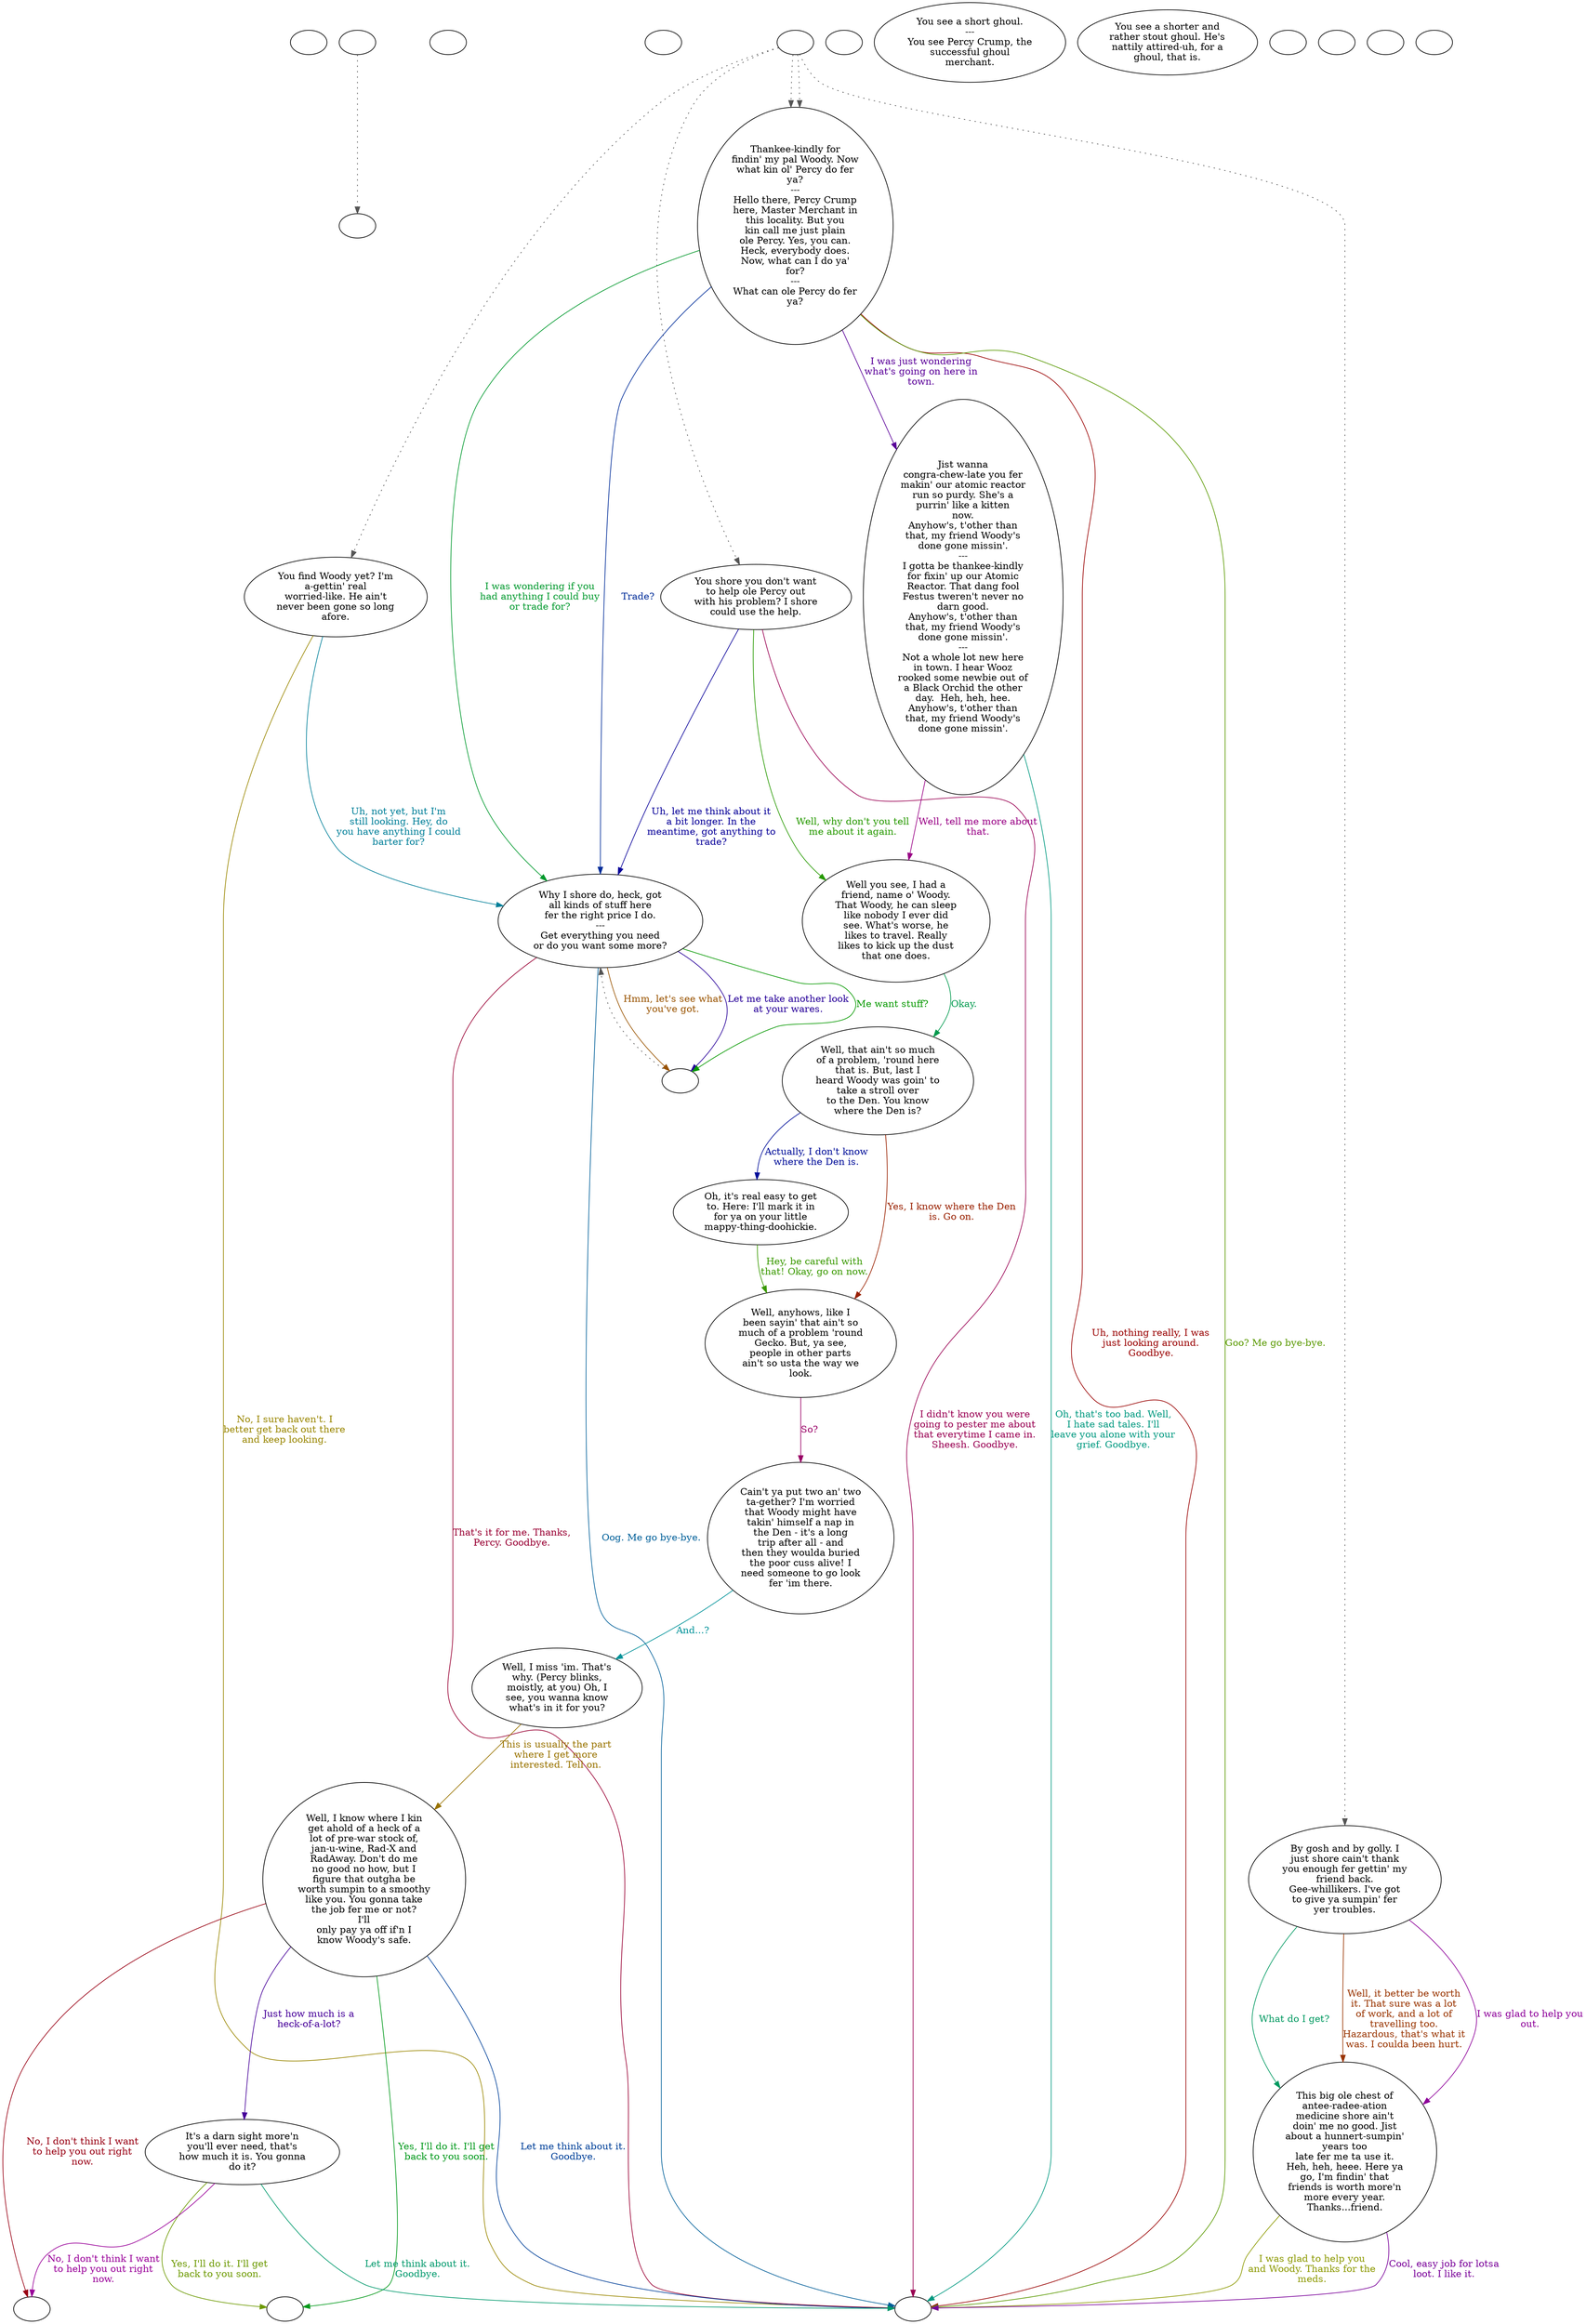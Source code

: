 digraph gcpercy {
  "checkPartyMembersNearDoor" [style=filled       fillcolor="#FFFFFF"       color="#000000"]
  "checkPartyMembersNearDoor" [label=""]
  "old_pickup_p_proc" [style=filled       fillcolor="#FFFFFF"       color="#000000"]
  "old_pickup_p_proc" [label=""]
  "pickup_p_proc" [style=filled       fillcolor="#FFFFFF"       color="#000000"]
  "pickup_p_proc" -> "old_pickup_p_proc" [style=dotted color="#555555"]
  "pickup_p_proc" [label=""]
  "start" [style=filled       fillcolor="#FFFFFF"       color="#000000"]
  "start" [label=""]
  "critter_p_proc" [style=filled       fillcolor="#FFFFFF"       color="#000000"]
  "critter_p_proc" [label=""]
  "talk_p_proc" [style=filled       fillcolor="#FFFFFF"       color="#000000"]
  "talk_p_proc" -> "Node004" [style=dotted color="#555555"]
  "talk_p_proc" -> "Node001" [style=dotted color="#555555"]
  "talk_p_proc" -> "Node002" [style=dotted color="#555555"]
  "talk_p_proc" -> "Node003" [style=dotted color="#555555"]
  "talk_p_proc" -> "Node004" [style=dotted color="#555555"]
  "talk_p_proc" [label=""]
  "destroy_p_proc" [style=filled       fillcolor="#FFFFFF"       color="#000000"]
  "destroy_p_proc" [label=""]
  "look_at_p_proc" [style=filled       fillcolor="#FFFFFF"       color="#000000"]
  "look_at_p_proc" [label="You see a short ghoul.\n---\nYou see Percy Crump, the\nsuccessful ghoul\nmerchant."]
  "description_p_proc" [style=filled       fillcolor="#FFFFFF"       color="#000000"]
  "description_p_proc" [label="You see a shorter and\nrather stout ghoul. He's\nnattily attired-uh, for a\nghoul, that is."]
  "use_skill_on_p_proc" [style=filled       fillcolor="#FFFFFF"       color="#000000"]
  "use_skill_on_p_proc" [label=""]
  "damage_p_proc" [style=filled       fillcolor="#FFFFFF"       color="#000000"]
  "damage_p_proc" [label=""]
  "map_enter_p_proc" [style=filled       fillcolor="#FFFFFF"       color="#000000"]
  "map_enter_p_proc" [label=""]
  "Node998" [style=filled       fillcolor="#FFFFFF"       color="#000000"]
  "Node998" [label=""]
  "Node999" [style=filled       fillcolor="#FFFFFF"       color="#000000"]
  "Node999" [label=""]
  "Node001" [style=filled       fillcolor="#FFFFFF"       color="#000000"]
  "Node001" [label="By gosh and by golly. I\njust shore cain't thank\nyou enough fer gettin' my\nfriend back.\nGee-whillikers. I've got\nto give ya sumpin' fer\nyer troubles."]
  "Node001" -> "Node007" [label="I was glad to help you\nout." color="#8D0099" fontcolor="#8D0099"]
  "Node001" -> "Node007" [label="What do I get?" color="#009960" fontcolor="#009960"]
  "Node001" -> "Node007" [label="Well, it better be worth\nit. That sure was a lot\nof work, and a lot of\ntravelling too.\nHazardous, that's what it\nwas. I coulda been hurt." color="#993400" fontcolor="#993400"]
  "Node002" [style=filled       fillcolor="#FFFFFF"       color="#000000"]
  "Node002" [label="You shore you don't want\nto help ole Percy out\nwith his problem? I shore\ncould use the help."]
  "Node002" -> "Node006" [label="Uh, let me think about it\na bit longer. In the\nmeantime, got anything to\ntrade?" color="#070099" fontcolor="#070099"]
  "Node002" -> "Node008" [label="Well, why don't you tell\nme about it again." color="#269900" fontcolor="#269900"]
  "Node002" -> "Node999" [label="I didn't know you were\ngoing to pester me about\nthat everytime I came in.\nSheesh. Goodbye." color="#990052" fontcolor="#990052"]
  "Node003" [style=filled       fillcolor="#FFFFFF"       color="#000000"]
  "Node003" [label="You find Woody yet? I'm\na-gettin' real\nworried-like. He ain't\nnever been gone so long\nafore."]
  "Node003" -> "Node006" [label="Uh, not yet, but I'm\nstill looking. Hey, do\nyou have anything I could\nbarter for?" color="#007F99" fontcolor="#007F99"]
  "Node003" -> "Node999" [label="No, I sure haven't. I\nbetter get back out there\nand keep looking." color="#998600" fontcolor="#998600"]
  "Node004" [style=filled       fillcolor="#FFFFFF"       color="#000000"]
  "Node004" [label="Thankee-kindly for\nfindin' my pal Woody. Now\nwhat kin ol' Percy do fer\nya?\n---\nHello there, Percy Crump\nhere, Master Merchant in\nthis locality. But you\nkin call me just plain\nole Percy. Yes, you can.\nHeck, everybody does.\nNow, what can I do ya'\nfor?\n---\nWhat can ole Percy do fer\nya?"]
  "Node004" -> "Node005" [label="I was just wondering\nwhat's going on here in\ntown." color="#5A0099" fontcolor="#5A0099"]
  "Node004" -> "Node006" [label="I was wondering if you\nhad anything I could buy\nor trade for?" color="#00992D" fontcolor="#00992D"]
  "Node004" -> "Node999" [label="Uh, nothing really, I was\njust looking around.\nGoodbye." color="#990000" fontcolor="#990000"]
  "Node004" -> "Node006" [label="Trade?" color="#002C99" fontcolor="#002C99"]
  "Node004" -> "Node999" [label="Goo? Me go bye-bye." color="#599900" fontcolor="#599900"]
  "Node005" [style=filled       fillcolor="#FFFFFF"       color="#000000"]
  "Node005" [label="Jist wanna\ncongra-chew-late you fer\nmakin' our atomic reactor\nrun so purdy. She's a\npurrin' like a kitten\nnow.\nAnyhow's, t'other than\nthat, my friend Woody's\ndone gone missin'.\n---\nI gotta be thankee-kindly\nfor fixin' up our Atomic\nReactor. That dang fool\nFestus tweren't never no\ndarn good.\nAnyhow's, t'other than\nthat, my friend Woody's\ndone gone missin'.\n---\nNot a whole lot new here\nin town. I hear Wooz\nrooked some newbie out of\na Black Orchid the other\nday.  Heh, heh, hee.\nAnyhow's, t'other than\nthat, my friend Woody's\ndone gone missin'."]
  "Node005" -> "Node008" [label="Well, tell me more about\nthat." color="#990085" fontcolor="#990085"]
  "Node005" -> "Node999" [label="Oh, that's too bad. Well,\nI hate sad tales. I'll\nleave you alone with your\ngrief. Goodbye." color="#009980" fontcolor="#009980"]
  "Node006" [style=filled       fillcolor="#FFFFFF"       color="#000000"]
  "Node006" [label="Why I shore do, heck, got\nall kinds of stuff here\nfer the right price I do.\n---\nGet everything you need\nor do you want some more?"]
  "Node006" -> "Node006a" [label="Hmm, let's see what\nyou've got." color="#995300" fontcolor="#995300"]
  "Node006" -> "Node006a" [label="Let me take another look\nat your wares." color="#270099" fontcolor="#270099"]
  "Node006" -> "Node006a" [label="Me want stuff?" color="#069900" fontcolor="#069900"]
  "Node006" -> "Node999" [label="That's it for me. Thanks,\nPercy. Goodbye." color="#990033" fontcolor="#990033"]
  "Node006" -> "Node999" [label="Oog. Me go bye-bye." color="#005F99" fontcolor="#005F99"]
  "Node006a" [style=filled       fillcolor="#FFFFFF"       color="#000000"]
  "Node006a" -> "Node006" [style=dotted color="#555555"]
  "Node006a" [label=""]
  "Node007" [style=filled       fillcolor="#FFFFFF"       color="#000000"]
  "Node007" [label="This big ole chest of\nantee-radee-ation\nmedicine shore ain't\ndoin' me no good. Jist\nabout a hunnert-sumpin'\nyears too\nlate fer me ta use it.\nHeh, heh, heee. Here ya\ngo, I'm findin' that\nfriends is worth more'n\nmore every year.\nThanks...friend."]
  "Node007" -> "Node999" [label="I was glad to help you\nand Woody. Thanks for the\nmeds." color="#8C9900" fontcolor="#8C9900"]
  "Node007" -> "Node999" [label="Cool, easy job for lotsa\nloot. I like it." color="#790099" fontcolor="#790099"]
  "Node008" [style=filled       fillcolor="#FFFFFF"       color="#000000"]
  "Node008" [label="Well you see, I had a\nfriend, name o' Woody.\nThat Woody, he can sleep\nlike nobody I ever did\nsee. What's worse, he\nlikes to travel. Really\nlikes to kick up the dust\nthat one does."]
  "Node008" -> "Node009" [label="Okay." color="#00994D" fontcolor="#00994D"]
  "Node009" [style=filled       fillcolor="#FFFFFF"       color="#000000"]
  "Node009" [label="Well, that ain't so much\nof a problem, 'round here\nthat is. But, last I\nheard Woody was goin' to\ntake a stroll over\nto the Den. You know\nwhere the Den is?"]
  "Node009" -> "Node011" [label="Yes, I know where the Den\nis. Go on." color="#992000" fontcolor="#992000"]
  "Node009" -> "Node010" [label="Actually, I don't know\nwhere the Den is." color="#000D99" fontcolor="#000D99"]
  "Node010" [style=filled       fillcolor="#FFFFFF"       color="#000000"]
  "Node010" [label="Oh, it's real easy to get\nto. Here: I'll mark it in\nfor ya on your little\nmappy-thing-doohickie."]
  "Node010" -> "Node011" [label="Hey, be careful with\nthat! Okay, go on now." color="#399900" fontcolor="#399900"]
  "Node011" [style=filled       fillcolor="#FFFFFF"       color="#000000"]
  "Node011" [label="Well, anyhows, like I\nbeen sayin' that ain't so\nmuch of a problem 'round\nGecko. But, ya see,\npeople in other parts\nain't so usta the way we\nlook."]
  "Node011" -> "Node012" [label="So?" color="#990066" fontcolor="#990066"]
  "Node012" [style=filled       fillcolor="#FFFFFF"       color="#000000"]
  "Node012" [label="Cain't ya put two an' two\nta-gether? I'm worried\nthat Woody might have\ntakin' himself a nap in\nthe Den - it's a long\ntrip after all - and\nthen they woulda buried\nthe poor cuss alive! I\nneed someone to go look\nfer 'im there."]
  "Node012" -> "Node013" [label="And...?" color="#009299" fontcolor="#009299"]
  "Node013" [style=filled       fillcolor="#FFFFFF"       color="#000000"]
  "Node013" [label="Well, I miss 'im. That's\nwhy. (Percy blinks,\nmoistly, at you) Oh, I\nsee, you wanna know\nwhat's in it for you?"]
  "Node013" -> "Node014" [label="This is usually the part\nwhere I get more\ninterested. Tell on." color="#997300" fontcolor="#997300"]
  "Node014" [style=filled       fillcolor="#FFFFFF"       color="#000000"]
  "Node014" [label="Well, I know where I kin\nget ahold of a heck of a\nlot of pre-war stock of,\njan-u-wine, Rad-X and\nRadAway. Don't do me\nno good no how, but I\nfigure that outgha be\nworth sumpin to a smoothy\nlike you. You gonna take\nthe job fer me or not?\nI'll\nonly pay ya off if'n I\nknow Woody's safe."]
  "Node014" -> "Node015" [label="Just how much is a\nheck-of-a-lot?" color="#460099" fontcolor="#460099"]
  "Node014" -> "Node014a" [label="Yes, I'll do it. I'll get\nback to you soon." color="#00991A" fontcolor="#00991A"]
  "Node014" -> "Node014b" [label="No, I don't think I want\nto help you out right\nnow." color="#990013" fontcolor="#990013"]
  "Node014" -> "Node999" [label="Let me think about it.\nGoodbye." color="#004099" fontcolor="#004099"]
  "Node014a" [style=filled       fillcolor="#FFFFFF"       color="#000000"]
  "Node014a" [label=""]
  "Node014b" [style=filled       fillcolor="#FFFFFF"       color="#000000"]
  "Node014b" [label=""]
  "Node015" [style=filled       fillcolor="#FFFFFF"       color="#000000"]
  "Node015" [label="It's a darn sight more'n\nyou'll ever need, that's\nhow much it is. You gonna\ndo it?"]
  "Node015" -> "Node014a" [label="Yes, I'll do it. I'll get\nback to you soon." color="#6C9900" fontcolor="#6C9900"]
  "Node015" -> "Node014b" [label="No, I don't think I want\nto help you out right\nnow." color="#990099" fontcolor="#990099"]
  "Node015" -> "Node999" [label="Let me think about it.\nGoodbye." color="#00996C" fontcolor="#00996C"]
}